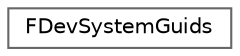 digraph "Graphical Class Hierarchy"
{
 // INTERACTIVE_SVG=YES
 // LATEX_PDF_SIZE
  bgcolor="transparent";
  edge [fontname=Helvetica,fontsize=10,labelfontname=Helvetica,labelfontsize=10];
  node [fontname=Helvetica,fontsize=10,shape=box,height=0.2,width=0.4];
  rankdir="LR";
  Node0 [id="Node000000",label="FDevSystemGuids",height=0.2,width=0.4,color="grey40", fillcolor="white", style="filled",URL="$d3/d10/structFDevSystemGuids.html",tooltip=" "];
}
